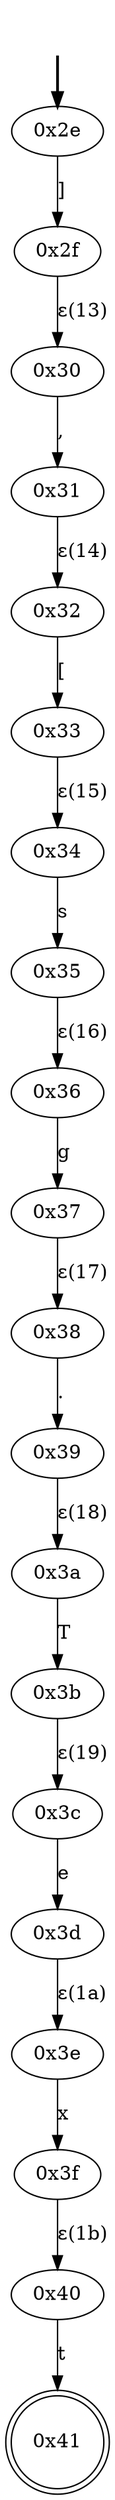 digraph {
	fake [style=invisible]
	"0x2e" [root=true]
	"0x2f"
	"0x30"
	"0x31"
	"0x32"
	"0x33"
	"0x34"
	"0x35"
	"0x36"
	"0x37"
	"0x38"
	"0x39"
	"0x3a"
	"0x3b"
	"0x3c"
	"0x3d"
	"0x3e"
	"0x3f"
	"0x40"
	"0x41" [shape=doublecircle]
	fake -> "0x2e" [style=bold]
	"0x2e" -> "0x2f" [label="]"]
	"0x30" -> "0x31" [label=","]
	"0x2f" -> "0x30" [label="ε(13)"]
	"0x32" -> "0x33" [label="["]
	"0x31" -> "0x32" [label="ε(14)"]
	"0x34" -> "0x35" [label=s]
	"0x33" -> "0x34" [label="ε(15)"]
	"0x36" -> "0x37" [label=g]
	"0x35" -> "0x36" [label="ε(16)"]
	"0x38" -> "0x39" [label="."]
	"0x37" -> "0x38" [label="ε(17)"]
	"0x3a" -> "0x3b" [label=T]
	"0x39" -> "0x3a" [label="ε(18)"]
	"0x3c" -> "0x3d" [label=e]
	"0x3b" -> "0x3c" [label="ε(19)"]
	"0x3e" -> "0x3f" [label=x]
	"0x3d" -> "0x3e" [label="ε(1a)"]
	"0x40" -> "0x41" [label=t]
	"0x3f" -> "0x40" [label="ε(1b)"]
}
